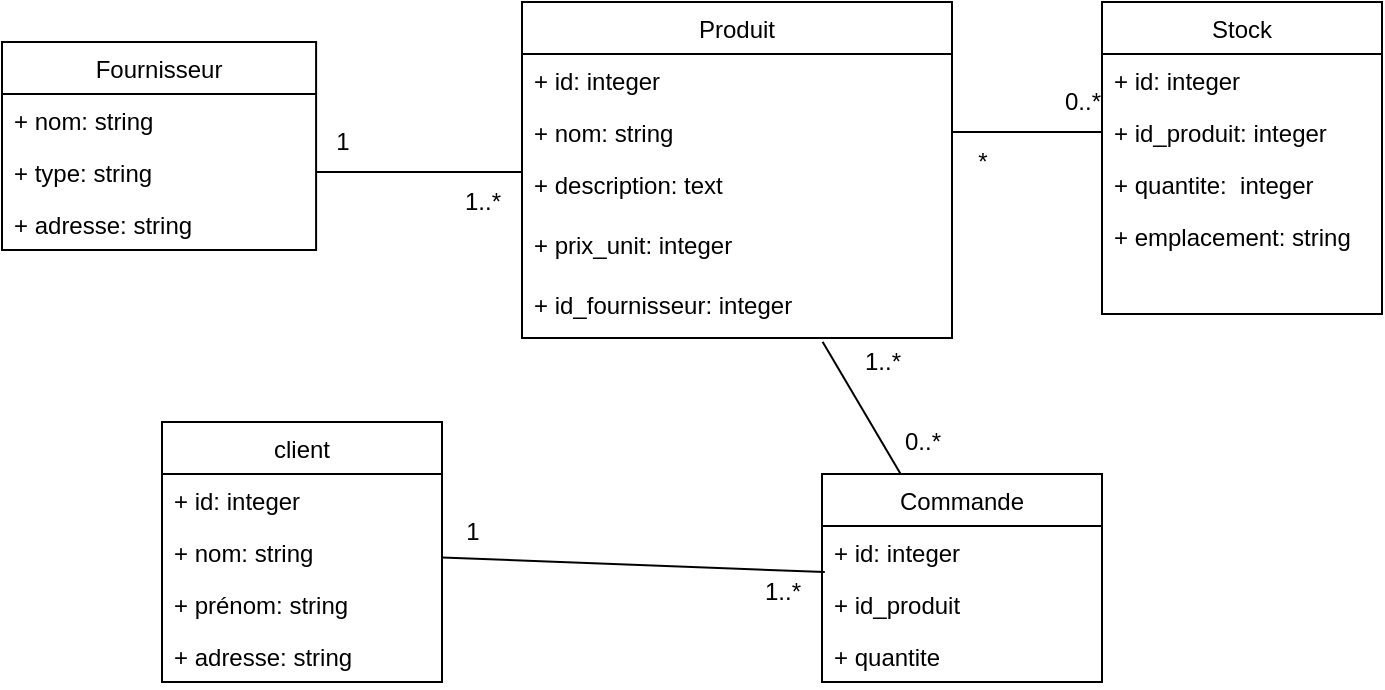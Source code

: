 <mxfile>
    <diagram id="MeY7ABEaPP7Hus3ssMRT" name="Page-1">
        <mxGraphModel dx="935" dy="483" grid="1" gridSize="10" guides="1" tooltips="1" connect="1" arrows="1" fold="1" page="1" pageScale="1" pageWidth="850" pageHeight="1100" math="0" shadow="0">
            <root>
                <mxCell id="0"/>
                <mxCell id="1" parent="0"/>
                <mxCell id="2" value="Fournisseur" style="swimlane;fontStyle=0;childLayout=stackLayout;horizontal=1;startSize=26;fillColor=none;horizontalStack=0;resizeParent=1;resizeParentMax=0;resizeLast=0;collapsible=1;marginBottom=0;" vertex="1" parent="1">
                    <mxGeometry x="50" y="140" width="157.05" height="104" as="geometry"/>
                </mxCell>
                <mxCell id="3" value="+ nom: string" style="text;strokeColor=none;fillColor=none;align=left;verticalAlign=top;spacingLeft=4;spacingRight=4;overflow=hidden;rotatable=0;points=[[0,0.5],[1,0.5]];portConstraint=eastwest;" vertex="1" parent="2">
                    <mxGeometry y="26" width="157.05" height="26" as="geometry"/>
                </mxCell>
                <mxCell id="4" value="+ type: string" style="text;strokeColor=none;fillColor=none;align=left;verticalAlign=top;spacingLeft=4;spacingRight=4;overflow=hidden;rotatable=0;points=[[0,0.5],[1,0.5]];portConstraint=eastwest;" vertex="1" parent="2">
                    <mxGeometry y="52" width="157.05" height="26" as="geometry"/>
                </mxCell>
                <mxCell id="5" value="+ adresse: string" style="text;strokeColor=none;fillColor=none;align=left;verticalAlign=top;spacingLeft=4;spacingRight=4;overflow=hidden;rotatable=0;points=[[0,0.5],[1,0.5]];portConstraint=eastwest;" vertex="1" parent="2">
                    <mxGeometry y="78" width="157.05" height="26" as="geometry"/>
                </mxCell>
                <mxCell id="6" value="Produit" style="swimlane;fontStyle=0;childLayout=stackLayout;horizontal=1;startSize=26;fillColor=none;horizontalStack=0;resizeParent=1;resizeParentMax=0;resizeLast=0;collapsible=1;marginBottom=0;swimlaneLine=1;glass=0;verticalAlign=top;" vertex="1" parent="1">
                    <mxGeometry x="310" y="120" width="215" height="168" as="geometry"/>
                </mxCell>
                <mxCell id="7" value="+ id: integer" style="text;strokeColor=none;fillColor=none;align=left;verticalAlign=top;spacingLeft=4;spacingRight=4;overflow=hidden;rotatable=0;points=[[0,0.5],[1,0.5]];portConstraint=eastwest;" vertex="1" parent="6">
                    <mxGeometry y="26" width="215" height="26" as="geometry"/>
                </mxCell>
                <mxCell id="8" value="+ nom: string" style="text;strokeColor=none;fillColor=none;align=left;verticalAlign=top;spacingLeft=4;spacingRight=4;overflow=hidden;rotatable=0;points=[[0,0.5],[1,0.5]];portConstraint=eastwest;" vertex="1" parent="6">
                    <mxGeometry y="52" width="215" height="26" as="geometry"/>
                </mxCell>
                <mxCell id="9" value="+ description: text&#10;" style="text;strokeColor=none;fillColor=none;align=left;verticalAlign=top;spacingLeft=4;spacingRight=4;overflow=hidden;rotatable=0;points=[[0,0.5],[1,0.5]];portConstraint=eastwest;" vertex="1" parent="6">
                    <mxGeometry y="78" width="215" height="30" as="geometry"/>
                </mxCell>
                <mxCell id="10" value="+ prix_unit: integer" style="text;strokeColor=none;fillColor=none;align=left;verticalAlign=top;spacingLeft=4;spacingRight=4;overflow=hidden;rotatable=0;points=[[0,0.5],[1,0.5]];portConstraint=eastwest;" vertex="1" parent="6">
                    <mxGeometry y="108" width="215" height="30" as="geometry"/>
                </mxCell>
                <mxCell id="11" value="+ id_fournisseur: integer" style="text;strokeColor=none;fillColor=none;align=left;verticalAlign=top;spacingLeft=4;spacingRight=4;overflow=hidden;rotatable=0;points=[[0,0.5],[1,0.5]];portConstraint=eastwest;" vertex="1" parent="6">
                    <mxGeometry y="138" width="215" height="30" as="geometry"/>
                </mxCell>
                <mxCell id="12" value="Stock" style="swimlane;fontStyle=0;childLayout=stackLayout;horizontal=1;startSize=26;fillColor=none;horizontalStack=0;resizeParent=1;resizeParentMax=0;resizeLast=0;collapsible=1;marginBottom=0;glass=0;" vertex="1" parent="1">
                    <mxGeometry x="600" y="120" width="140" height="156" as="geometry"/>
                </mxCell>
                <mxCell id="13" value="+ id: integer" style="text;strokeColor=none;fillColor=none;align=left;verticalAlign=top;spacingLeft=4;spacingRight=4;overflow=hidden;rotatable=0;points=[[0,0.5],[1,0.5]];portConstraint=eastwest;glass=0;" vertex="1" parent="12">
                    <mxGeometry y="26" width="140" height="26" as="geometry"/>
                </mxCell>
                <mxCell id="14" value="+ id_produit: integer" style="text;strokeColor=none;fillColor=none;align=left;verticalAlign=top;spacingLeft=4;spacingRight=4;overflow=hidden;rotatable=0;points=[[0,0.5],[1,0.5]];portConstraint=eastwest;glass=0;" vertex="1" parent="12">
                    <mxGeometry y="52" width="140" height="26" as="geometry"/>
                </mxCell>
                <mxCell id="15" value="+ quantite:  integer" style="text;strokeColor=none;fillColor=none;align=left;verticalAlign=top;spacingLeft=4;spacingRight=4;overflow=hidden;rotatable=0;points=[[0,0.5],[1,0.5]];portConstraint=eastwest;glass=0;" vertex="1" parent="12">
                    <mxGeometry y="78" width="140" height="26" as="geometry"/>
                </mxCell>
                <mxCell id="16" value="+ emplacement: string" style="text;strokeColor=none;fillColor=none;align=left;verticalAlign=top;spacingLeft=4;spacingRight=4;overflow=hidden;rotatable=0;points=[[0,0.5],[1,0.5]];portConstraint=eastwest;glass=0;" vertex="1" parent="12">
                    <mxGeometry y="104" width="140" height="26" as="geometry"/>
                </mxCell>
                <mxCell id="17" style="text;strokeColor=none;fillColor=none;align=left;verticalAlign=top;spacingLeft=4;spacingRight=4;overflow=hidden;rotatable=0;points=[[0,0.5],[1,0.5]];portConstraint=eastwest;glass=0;" vertex="1" parent="12">
                    <mxGeometry y="130" width="140" height="26" as="geometry"/>
                </mxCell>
                <mxCell id="18" value="client" style="swimlane;fontStyle=0;childLayout=stackLayout;horizontal=1;startSize=26;fillColor=none;horizontalStack=0;resizeParent=1;resizeParentMax=0;resizeLast=0;collapsible=1;marginBottom=0;glass=0;" vertex="1" parent="1">
                    <mxGeometry x="130" y="330" width="140" height="130" as="geometry"/>
                </mxCell>
                <mxCell id="19" value="+ id: integer" style="text;strokeColor=none;fillColor=none;align=left;verticalAlign=top;spacingLeft=4;spacingRight=4;overflow=hidden;rotatable=0;points=[[0,0.5],[1,0.5]];portConstraint=eastwest;glass=0;" vertex="1" parent="18">
                    <mxGeometry y="26" width="140" height="26" as="geometry"/>
                </mxCell>
                <mxCell id="20" value="+ nom: string" style="text;strokeColor=none;fillColor=none;align=left;verticalAlign=top;spacingLeft=4;spacingRight=4;overflow=hidden;rotatable=0;points=[[0,0.5],[1,0.5]];portConstraint=eastwest;glass=0;" vertex="1" parent="18">
                    <mxGeometry y="52" width="140" height="26" as="geometry"/>
                </mxCell>
                <mxCell id="21" value="+ prénom: string" style="text;strokeColor=none;fillColor=none;align=left;verticalAlign=top;spacingLeft=4;spacingRight=4;overflow=hidden;rotatable=0;points=[[0,0.5],[1,0.5]];portConstraint=eastwest;glass=0;" vertex="1" parent="18">
                    <mxGeometry y="78" width="140" height="26" as="geometry"/>
                </mxCell>
                <mxCell id="22" value="+ adresse: string" style="text;strokeColor=none;fillColor=none;align=left;verticalAlign=top;spacingLeft=4;spacingRight=4;overflow=hidden;rotatable=0;points=[[0,0.5],[1,0.5]];portConstraint=eastwest;glass=0;" vertex="1" parent="18">
                    <mxGeometry y="104" width="140" height="26" as="geometry"/>
                </mxCell>
                <mxCell id="31" style="edgeStyle=none;html=1;entryX=0.699;entryY=1.061;entryDx=0;entryDy=0;entryPerimeter=0;strokeColor=default;endArrow=none;endFill=0;" edge="1" parent="1" source="23" target="11">
                    <mxGeometry relative="1" as="geometry"/>
                </mxCell>
                <mxCell id="23" value="Commande" style="swimlane;fontStyle=0;childLayout=stackLayout;horizontal=1;startSize=26;fillColor=none;horizontalStack=0;resizeParent=1;resizeParentMax=0;resizeLast=0;collapsible=1;marginBottom=0;glass=0;" vertex="1" parent="1">
                    <mxGeometry x="460" y="356" width="140" height="104" as="geometry"/>
                </mxCell>
                <mxCell id="24" value="+ id: integer" style="text;strokeColor=none;fillColor=none;align=left;verticalAlign=top;spacingLeft=4;spacingRight=4;overflow=hidden;rotatable=0;points=[[0,0.5],[1,0.5]];portConstraint=eastwest;glass=0;" vertex="1" parent="23">
                    <mxGeometry y="26" width="140" height="26" as="geometry"/>
                </mxCell>
                <mxCell id="25" value="+ id_produit" style="text;strokeColor=none;fillColor=none;align=left;verticalAlign=top;spacingLeft=4;spacingRight=4;overflow=hidden;rotatable=0;points=[[0,0.5],[1,0.5]];portConstraint=eastwest;glass=0;" vertex="1" parent="23">
                    <mxGeometry y="52" width="140" height="26" as="geometry"/>
                </mxCell>
                <mxCell id="26" value="+ quantite" style="text;strokeColor=none;fillColor=none;align=left;verticalAlign=top;spacingLeft=4;spacingRight=4;overflow=hidden;rotatable=0;points=[[0,0.5],[1,0.5]];portConstraint=eastwest;glass=0;" vertex="1" parent="23">
                    <mxGeometry y="78" width="140" height="26" as="geometry"/>
                </mxCell>
                <mxCell id="27" style="edgeStyle=none;html=1;entryX=0.001;entryY=0.221;entryDx=0;entryDy=0;entryPerimeter=0;strokeColor=none;" edge="1" parent="1" source="4" target="9">
                    <mxGeometry relative="1" as="geometry"/>
                </mxCell>
                <mxCell id="28" style="edgeStyle=none;html=1;strokeColor=default;endArrow=none;endFill=0;" edge="1" parent="1" source="4">
                    <mxGeometry relative="1" as="geometry">
                        <mxPoint x="310" y="205" as="targetPoint"/>
                    </mxGeometry>
                </mxCell>
                <mxCell id="29" style="edgeStyle=none;html=1;entryX=0;entryY=0.5;entryDx=0;entryDy=0;strokeColor=default;endArrow=none;endFill=0;" edge="1" parent="1" source="8" target="14">
                    <mxGeometry relative="1" as="geometry"/>
                </mxCell>
                <mxCell id="30" style="edgeStyle=none;html=1;entryX=0.01;entryY=-0.114;entryDx=0;entryDy=0;entryPerimeter=0;strokeColor=default;endArrow=none;endFill=0;" edge="1" parent="1" source="20" target="25">
                    <mxGeometry relative="1" as="geometry"/>
                </mxCell>
                <mxCell id="32" value="1" style="text;html=1;align=center;verticalAlign=middle;resizable=0;points=[];autosize=1;strokeColor=none;fillColor=none;" vertex="1" parent="1">
                    <mxGeometry x="205" y="175" width="30" height="30" as="geometry"/>
                </mxCell>
                <mxCell id="33" value="1..*" style="text;html=1;align=center;verticalAlign=middle;resizable=0;points=[];autosize=1;strokeColor=none;fillColor=none;" vertex="1" parent="1">
                    <mxGeometry x="270" y="205" width="40" height="30" as="geometry"/>
                </mxCell>
                <mxCell id="34" value="*" style="text;html=1;align=center;verticalAlign=middle;resizable=0;points=[];autosize=1;strokeColor=none;fillColor=none;" vertex="1" parent="1">
                    <mxGeometry x="525" y="185" width="30" height="30" as="geometry"/>
                </mxCell>
                <mxCell id="35" value="0..*" style="text;html=1;align=center;verticalAlign=middle;resizable=0;points=[];autosize=1;strokeColor=none;fillColor=none;" vertex="1" parent="1">
                    <mxGeometry x="570" y="155" width="40" height="30" as="geometry"/>
                </mxCell>
                <mxCell id="36" value="1" style="text;html=1;align=center;verticalAlign=middle;resizable=0;points=[];autosize=1;strokeColor=none;fillColor=none;" vertex="1" parent="1">
                    <mxGeometry x="270" y="370" width="30" height="30" as="geometry"/>
                </mxCell>
                <mxCell id="37" value="1..*" style="text;html=1;align=center;verticalAlign=middle;resizable=0;points=[];autosize=1;strokeColor=none;fillColor=none;" vertex="1" parent="1">
                    <mxGeometry x="420" y="400" width="40" height="30" as="geometry"/>
                </mxCell>
                <mxCell id="38" value="1..*" style="text;html=1;align=center;verticalAlign=middle;resizable=0;points=[];autosize=1;strokeColor=none;fillColor=none;" vertex="1" parent="1">
                    <mxGeometry x="470" y="285" width="40" height="30" as="geometry"/>
                </mxCell>
                <mxCell id="39" value="0..*" style="text;html=1;align=center;verticalAlign=middle;resizable=0;points=[];autosize=1;strokeColor=none;fillColor=none;" vertex="1" parent="1">
                    <mxGeometry x="490" y="325" width="40" height="30" as="geometry"/>
                </mxCell>
            </root>
        </mxGraphModel>
    </diagram>
</mxfile>